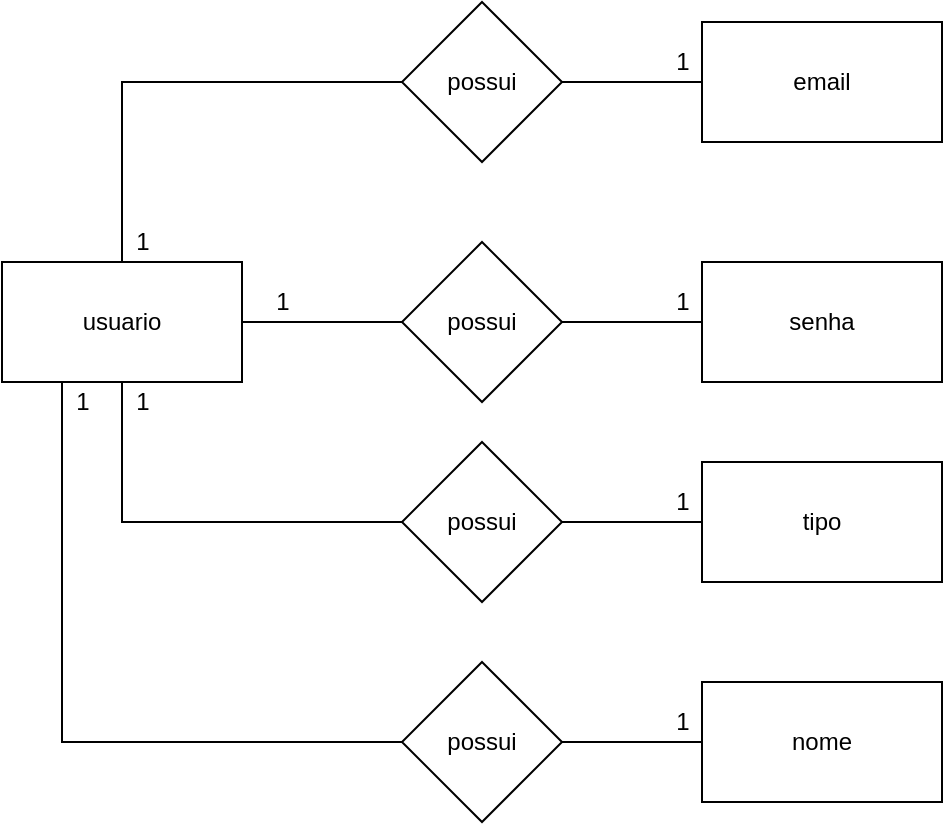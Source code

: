 <mxfile version="14.9.3" type="device"><diagram id="qqM1W77adZj0AVZtfCzk" name="Page-1"><mxGraphModel dx="1038" dy="521" grid="1" gridSize="10" guides="1" tooltips="1" connect="1" arrows="1" fold="1" page="1" pageScale="1" pageWidth="827" pageHeight="1169" math="0" shadow="0"><root><mxCell id="0"/><mxCell id="1" parent="0"/><mxCell id="Gp9TLRxQz4HACJCEqbd2-1" value="usuario" style="rounded=0;whiteSpace=wrap;html=1;" vertex="1" parent="1"><mxGeometry x="40" y="180" width="120" height="60" as="geometry"/></mxCell><mxCell id="Gp9TLRxQz4HACJCEqbd2-8" value="" style="edgeStyle=orthogonalEdgeStyle;rounded=0;orthogonalLoop=1;jettySize=auto;html=1;endArrow=none;endFill=0;" edge="1" parent="1" source="Gp9TLRxQz4HACJCEqbd2-2" target="Gp9TLRxQz4HACJCEqbd2-4"><mxGeometry relative="1" as="geometry"/></mxCell><mxCell id="Gp9TLRxQz4HACJCEqbd2-2" value="senha" style="rounded=0;whiteSpace=wrap;html=1;" vertex="1" parent="1"><mxGeometry x="390" y="180" width="120" height="60" as="geometry"/></mxCell><mxCell id="Gp9TLRxQz4HACJCEqbd2-5" value="" style="edgeStyle=orthogonalEdgeStyle;rounded=0;orthogonalLoop=1;jettySize=auto;html=1;endArrow=none;endFill=0;" edge="1" parent="1" source="Gp9TLRxQz4HACJCEqbd2-4" target="Gp9TLRxQz4HACJCEqbd2-1"><mxGeometry relative="1" as="geometry"/></mxCell><mxCell id="Gp9TLRxQz4HACJCEqbd2-6" value="" style="edgeStyle=orthogonalEdgeStyle;rounded=0;orthogonalLoop=1;jettySize=auto;html=1;endArrow=none;endFill=0;" edge="1" parent="1" source="Gp9TLRxQz4HACJCEqbd2-4" target="Gp9TLRxQz4HACJCEqbd2-2"><mxGeometry relative="1" as="geometry"/></mxCell><mxCell id="Gp9TLRxQz4HACJCEqbd2-4" value="possui" style="rhombus;whiteSpace=wrap;html=1;" vertex="1" parent="1"><mxGeometry x="240" y="170" width="80" height="80" as="geometry"/></mxCell><mxCell id="Gp9TLRxQz4HACJCEqbd2-7" value="1" style="text;html=1;align=center;verticalAlign=middle;resizable=0;points=[];autosize=1;strokeColor=none;" vertex="1" parent="1"><mxGeometry x="170" y="190" width="20" height="20" as="geometry"/></mxCell><mxCell id="Gp9TLRxQz4HACJCEqbd2-9" value="1" style="text;html=1;align=center;verticalAlign=middle;resizable=0;points=[];autosize=1;strokeColor=none;" vertex="1" parent="1"><mxGeometry x="370" y="190" width="20" height="20" as="geometry"/></mxCell><mxCell id="Gp9TLRxQz4HACJCEqbd2-10" value="" style="edgeStyle=orthogonalEdgeStyle;rounded=0;orthogonalLoop=1;jettySize=auto;html=1;endArrow=none;endFill=0;" edge="1" source="Gp9TLRxQz4HACJCEqbd2-11" target="Gp9TLRxQz4HACJCEqbd2-14" parent="1"><mxGeometry relative="1" as="geometry"/></mxCell><mxCell id="Gp9TLRxQz4HACJCEqbd2-11" value="email" style="rounded=0;whiteSpace=wrap;html=1;" vertex="1" parent="1"><mxGeometry x="390" y="60" width="120" height="60" as="geometry"/></mxCell><mxCell id="Gp9TLRxQz4HACJCEqbd2-12" value="" style="edgeStyle=orthogonalEdgeStyle;rounded=0;orthogonalLoop=1;jettySize=auto;html=1;endArrow=none;endFill=0;entryX=0.5;entryY=0;entryDx=0;entryDy=0;" edge="1" source="Gp9TLRxQz4HACJCEqbd2-14" parent="1" target="Gp9TLRxQz4HACJCEqbd2-1"><mxGeometry relative="1" as="geometry"><mxPoint x="170" y="90" as="targetPoint"/></mxGeometry></mxCell><mxCell id="Gp9TLRxQz4HACJCEqbd2-13" value="" style="edgeStyle=orthogonalEdgeStyle;rounded=0;orthogonalLoop=1;jettySize=auto;html=1;endArrow=none;endFill=0;" edge="1" source="Gp9TLRxQz4HACJCEqbd2-14" target="Gp9TLRxQz4HACJCEqbd2-11" parent="1"><mxGeometry relative="1" as="geometry"/></mxCell><mxCell id="Gp9TLRxQz4HACJCEqbd2-14" value="possui" style="rhombus;whiteSpace=wrap;html=1;" vertex="1" parent="1"><mxGeometry x="240" y="50" width="80" height="80" as="geometry"/></mxCell><mxCell id="Gp9TLRxQz4HACJCEqbd2-15" value="1" style="text;html=1;align=center;verticalAlign=middle;resizable=0;points=[];autosize=1;strokeColor=none;" vertex="1" parent="1"><mxGeometry x="100" y="160" width="20" height="20" as="geometry"/></mxCell><mxCell id="Gp9TLRxQz4HACJCEqbd2-16" value="1" style="text;html=1;align=center;verticalAlign=middle;resizable=0;points=[];autosize=1;strokeColor=none;" vertex="1" parent="1"><mxGeometry x="370" y="70" width="20" height="20" as="geometry"/></mxCell><mxCell id="Gp9TLRxQz4HACJCEqbd2-17" value="" style="edgeStyle=orthogonalEdgeStyle;rounded=0;orthogonalLoop=1;jettySize=auto;html=1;endArrow=none;endFill=0;" edge="1" source="Gp9TLRxQz4HACJCEqbd2-18" target="Gp9TLRxQz4HACJCEqbd2-21" parent="1"><mxGeometry relative="1" as="geometry"/></mxCell><mxCell id="Gp9TLRxQz4HACJCEqbd2-18" value="tipo" style="rounded=0;whiteSpace=wrap;html=1;" vertex="1" parent="1"><mxGeometry x="390" y="280" width="120" height="60" as="geometry"/></mxCell><mxCell id="Gp9TLRxQz4HACJCEqbd2-19" value="" style="edgeStyle=orthogonalEdgeStyle;rounded=0;orthogonalLoop=1;jettySize=auto;html=1;endArrow=none;endFill=0;entryX=0.5;entryY=1;entryDx=0;entryDy=0;" edge="1" source="Gp9TLRxQz4HACJCEqbd2-21" parent="1" target="Gp9TLRxQz4HACJCEqbd2-1"><mxGeometry relative="1" as="geometry"><mxPoint x="160" y="310" as="targetPoint"/></mxGeometry></mxCell><mxCell id="Gp9TLRxQz4HACJCEqbd2-20" value="" style="edgeStyle=orthogonalEdgeStyle;rounded=0;orthogonalLoop=1;jettySize=auto;html=1;endArrow=none;endFill=0;" edge="1" source="Gp9TLRxQz4HACJCEqbd2-21" target="Gp9TLRxQz4HACJCEqbd2-18" parent="1"><mxGeometry relative="1" as="geometry"/></mxCell><mxCell id="Gp9TLRxQz4HACJCEqbd2-21" value="possui" style="rhombus;whiteSpace=wrap;html=1;" vertex="1" parent="1"><mxGeometry x="240" y="270" width="80" height="80" as="geometry"/></mxCell><mxCell id="Gp9TLRxQz4HACJCEqbd2-22" value="1" style="text;html=1;align=center;verticalAlign=middle;resizable=0;points=[];autosize=1;strokeColor=none;" vertex="1" parent="1"><mxGeometry x="100" y="240" width="20" height="20" as="geometry"/></mxCell><mxCell id="Gp9TLRxQz4HACJCEqbd2-23" value="1" style="text;html=1;align=center;verticalAlign=middle;resizable=0;points=[];autosize=1;strokeColor=none;" vertex="1" parent="1"><mxGeometry x="370" y="290" width="20" height="20" as="geometry"/></mxCell><mxCell id="Gp9TLRxQz4HACJCEqbd2-24" value="" style="edgeStyle=orthogonalEdgeStyle;rounded=0;orthogonalLoop=1;jettySize=auto;html=1;endArrow=none;endFill=0;" edge="1" source="Gp9TLRxQz4HACJCEqbd2-25" target="Gp9TLRxQz4HACJCEqbd2-28" parent="1"><mxGeometry relative="1" as="geometry"/></mxCell><mxCell id="Gp9TLRxQz4HACJCEqbd2-25" value="nome" style="rounded=0;whiteSpace=wrap;html=1;" vertex="1" parent="1"><mxGeometry x="390" y="390" width="120" height="60" as="geometry"/></mxCell><mxCell id="Gp9TLRxQz4HACJCEqbd2-26" value="" style="edgeStyle=orthogonalEdgeStyle;rounded=0;orthogonalLoop=1;jettySize=auto;html=1;endArrow=none;endFill=0;entryX=0.25;entryY=1;entryDx=0;entryDy=0;" edge="1" source="Gp9TLRxQz4HACJCEqbd2-28" parent="1" target="Gp9TLRxQz4HACJCEqbd2-1"><mxGeometry relative="1" as="geometry"><mxPoint x="100" y="350" as="targetPoint"/></mxGeometry></mxCell><mxCell id="Gp9TLRxQz4HACJCEqbd2-27" value="" style="edgeStyle=orthogonalEdgeStyle;rounded=0;orthogonalLoop=1;jettySize=auto;html=1;endArrow=none;endFill=0;" edge="1" source="Gp9TLRxQz4HACJCEqbd2-28" target="Gp9TLRxQz4HACJCEqbd2-25" parent="1"><mxGeometry relative="1" as="geometry"/></mxCell><mxCell id="Gp9TLRxQz4HACJCEqbd2-28" value="possui" style="rhombus;whiteSpace=wrap;html=1;" vertex="1" parent="1"><mxGeometry x="240" y="380" width="80" height="80" as="geometry"/></mxCell><mxCell id="Gp9TLRxQz4HACJCEqbd2-29" value="1" style="text;html=1;align=center;verticalAlign=middle;resizable=0;points=[];autosize=1;strokeColor=none;" vertex="1" parent="1"><mxGeometry x="70" y="240" width="20" height="20" as="geometry"/></mxCell><mxCell id="Gp9TLRxQz4HACJCEqbd2-30" value="1" style="text;html=1;align=center;verticalAlign=middle;resizable=0;points=[];autosize=1;strokeColor=none;" vertex="1" parent="1"><mxGeometry x="370" y="400" width="20" height="20" as="geometry"/></mxCell></root></mxGraphModel></diagram></mxfile>